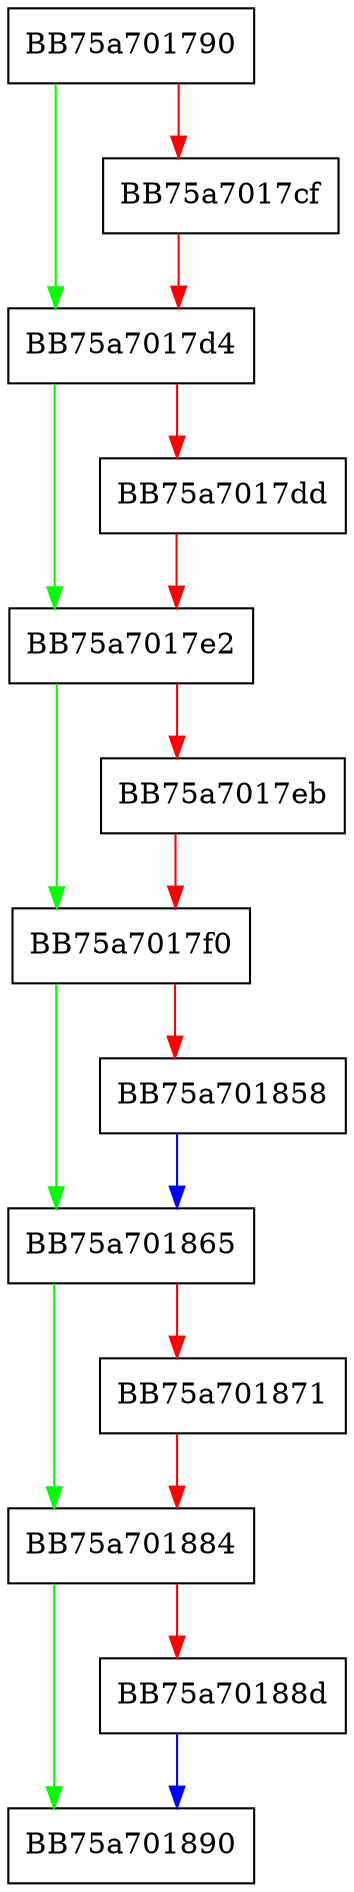 digraph RpfAPI_runpack_from_vfo_to_vfo {
  node [shape="box"];
  graph [splines=ortho];
  BB75a701790 -> BB75a7017d4 [color="green"];
  BB75a701790 -> BB75a7017cf [color="red"];
  BB75a7017cf -> BB75a7017d4 [color="red"];
  BB75a7017d4 -> BB75a7017e2 [color="green"];
  BB75a7017d4 -> BB75a7017dd [color="red"];
  BB75a7017dd -> BB75a7017e2 [color="red"];
  BB75a7017e2 -> BB75a7017f0 [color="green"];
  BB75a7017e2 -> BB75a7017eb [color="red"];
  BB75a7017eb -> BB75a7017f0 [color="red"];
  BB75a7017f0 -> BB75a701865 [color="green"];
  BB75a7017f0 -> BB75a701858 [color="red"];
  BB75a701858 -> BB75a701865 [color="blue"];
  BB75a701865 -> BB75a701884 [color="green"];
  BB75a701865 -> BB75a701871 [color="red"];
  BB75a701871 -> BB75a701884 [color="red"];
  BB75a701884 -> BB75a701890 [color="green"];
  BB75a701884 -> BB75a70188d [color="red"];
  BB75a70188d -> BB75a701890 [color="blue"];
}